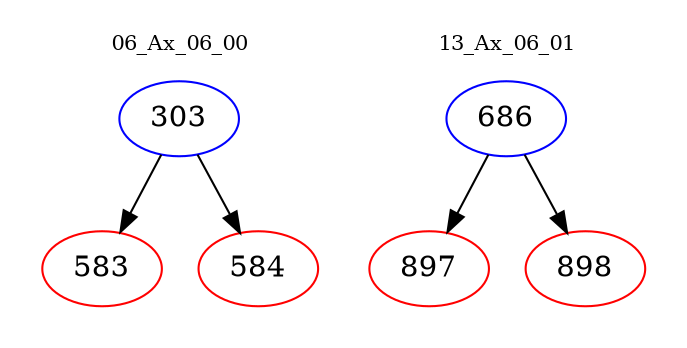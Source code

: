 digraph{
subgraph cluster_0 {
color = white
label = "06_Ax_06_00";
fontsize=10;
T0_303 [label="303", color="blue"]
T0_303 -> T0_583 [color="black"]
T0_583 [label="583", color="red"]
T0_303 -> T0_584 [color="black"]
T0_584 [label="584", color="red"]
}
subgraph cluster_1 {
color = white
label = "13_Ax_06_01";
fontsize=10;
T1_686 [label="686", color="blue"]
T1_686 -> T1_897 [color="black"]
T1_897 [label="897", color="red"]
T1_686 -> T1_898 [color="black"]
T1_898 [label="898", color="red"]
}
}
